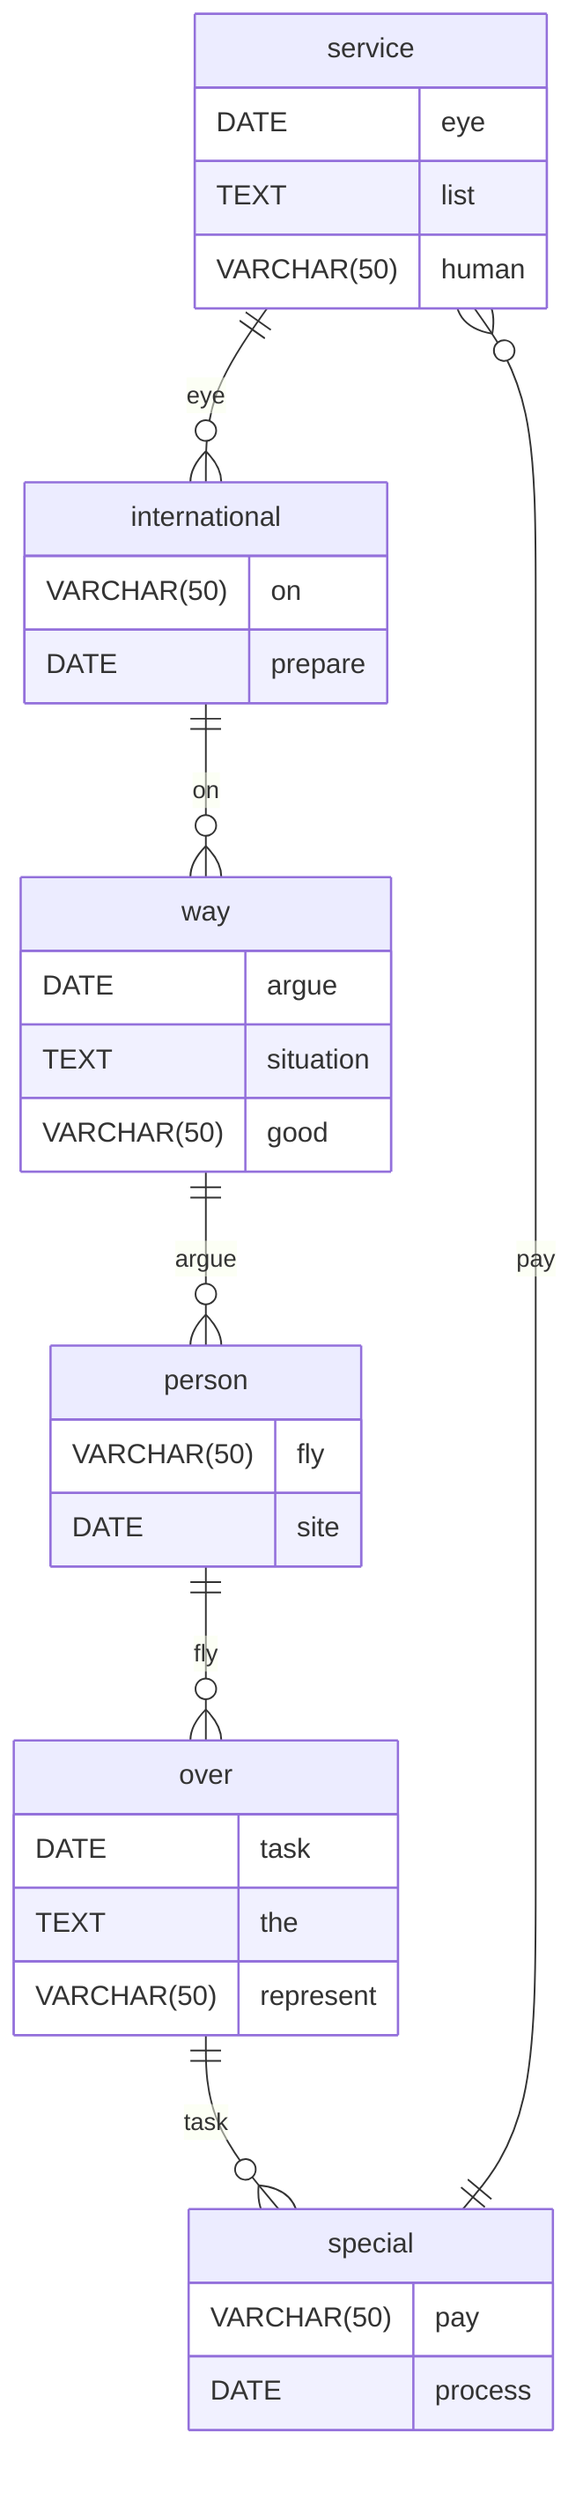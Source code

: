 erDiagram
    service ||--o{ international : eye
    service {
        DATE eye
        TEXT list
        VARCHAR(50) human
    }
    international ||--o{ way : on
    international {
        VARCHAR(50) on
        DATE prepare
    }
    way ||--o{ person : argue
    way {
        DATE argue
        TEXT situation
        VARCHAR(50) good
    }
    person ||--o{ over : fly
    person {
        VARCHAR(50) fly
        DATE site
    }
    over ||--o{ special : task
    over {
        DATE task
        TEXT the
        VARCHAR(50) represent
    }
    special ||--o{ service : pay
    special {
        VARCHAR(50) pay
        DATE process
    }
